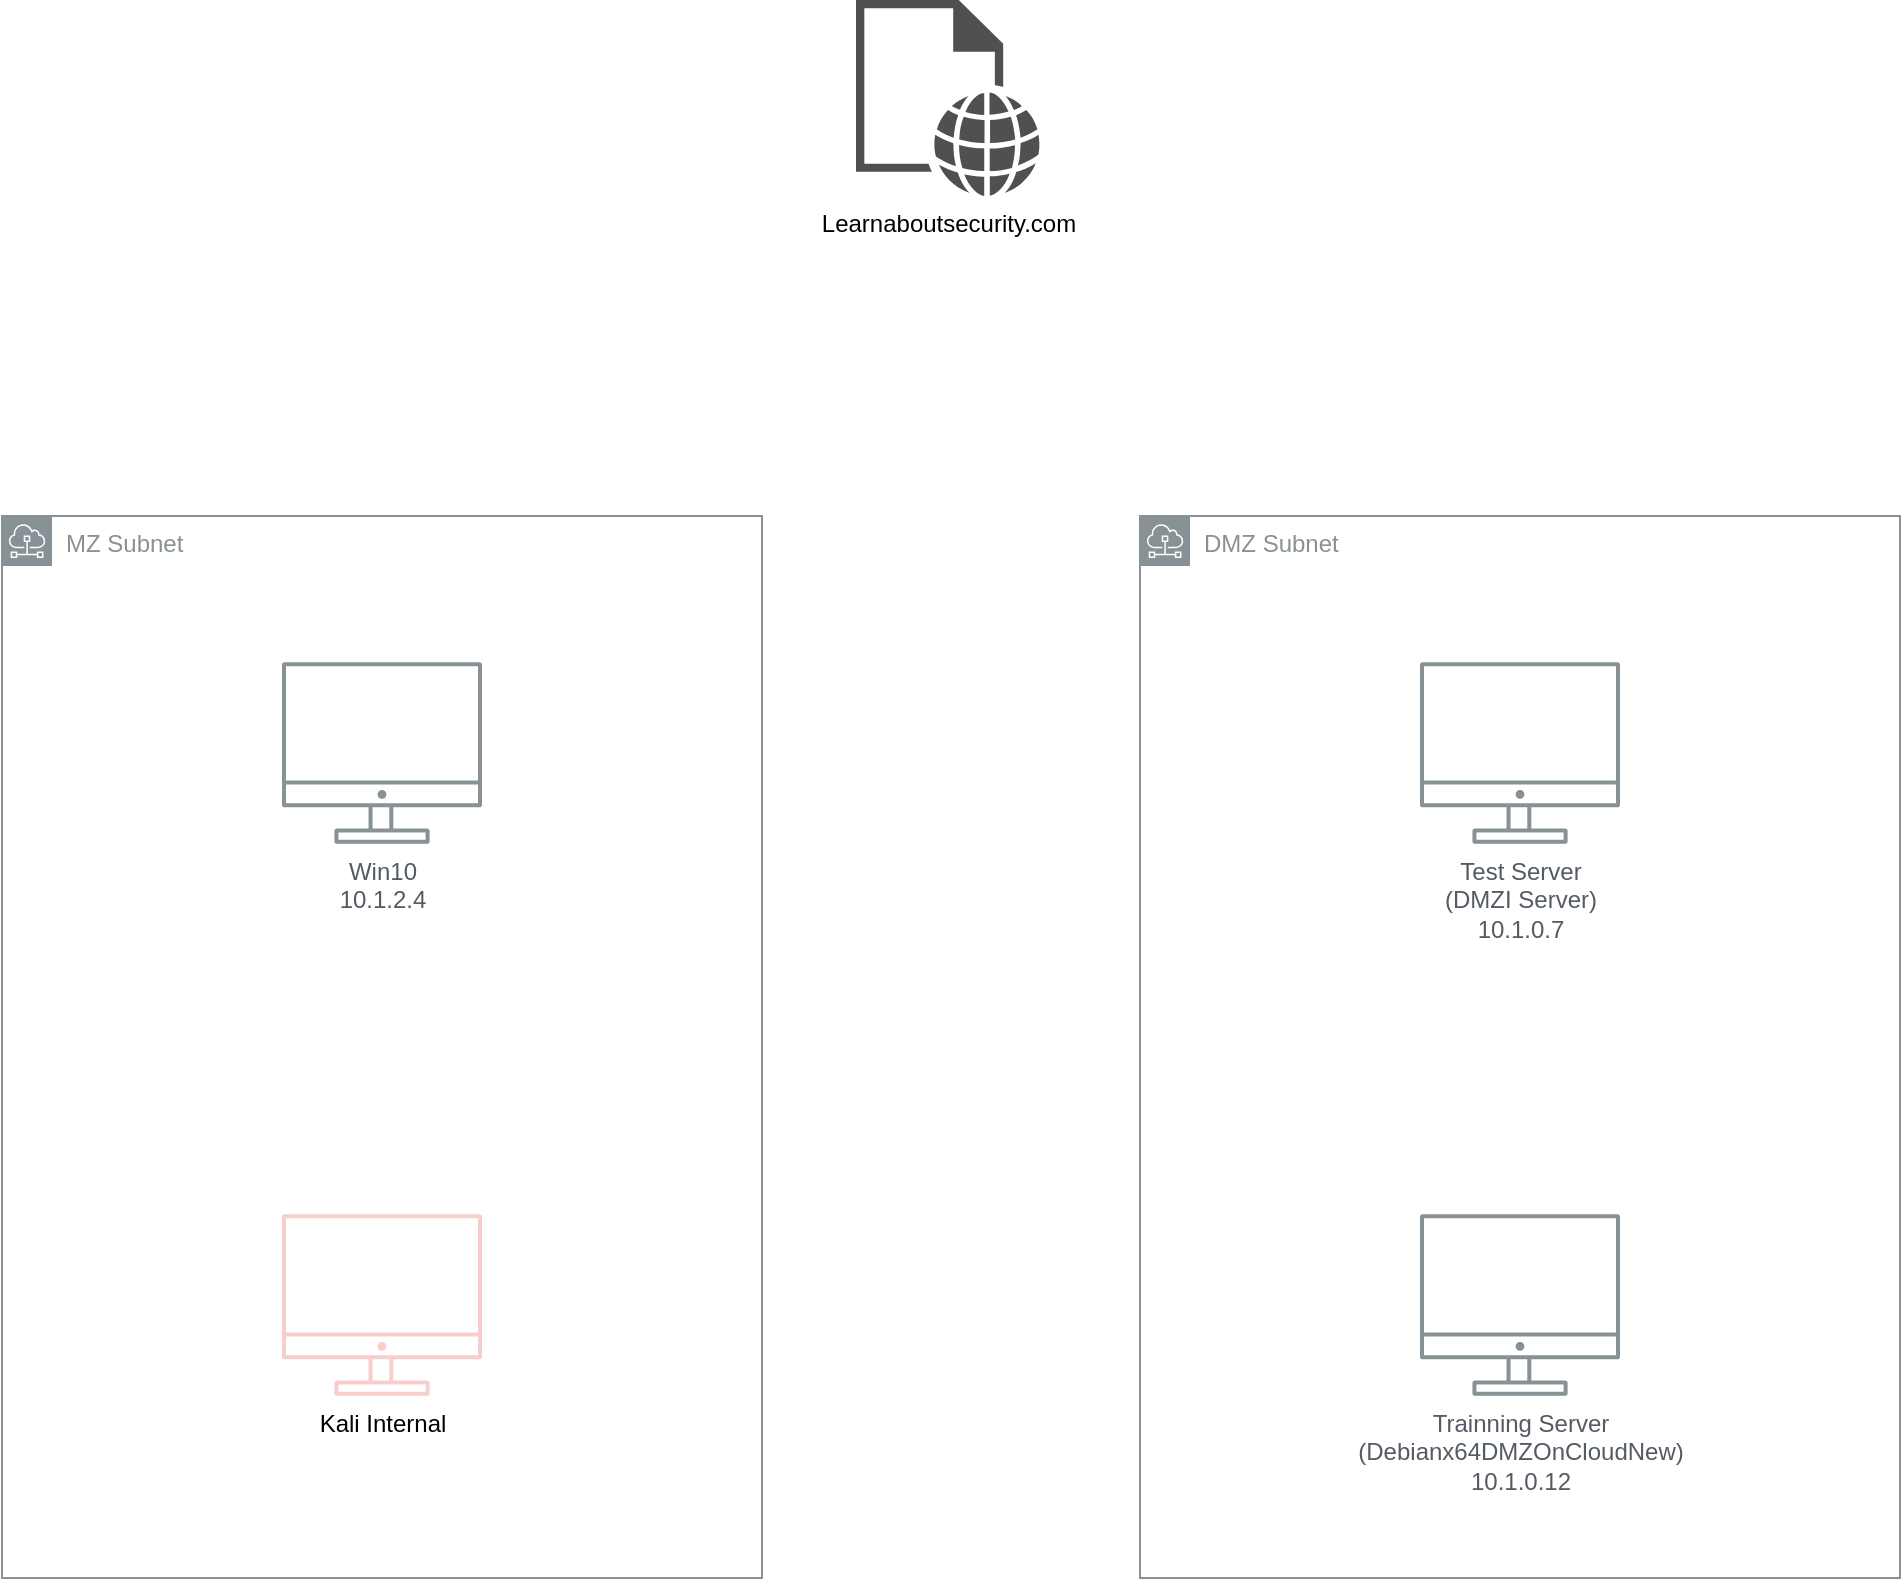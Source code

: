 <mxfile>
    <diagram id="1Jz8oR_5wm4aonG8cVpr" name="Page-1">
        <mxGraphModel dx="1066" dy="1031" grid="0" gridSize="10" guides="1" tooltips="1" connect="1" arrows="1" fold="1" page="0" pageScale="1" pageWidth="850" pageHeight="1100" math="0" shadow="0">
            <root>
                <mxCell id="0"/>
                <mxCell id="1" parent="0"/>
                <mxCell id="2" value="MZ Subnet" style="sketch=0;outlineConnect=0;gradientColor=none;html=1;whiteSpace=wrap;fontSize=12;fontStyle=0;shape=mxgraph.aws4.group;grIcon=mxgraph.aws4.group_subnet;strokeColor=#879196;fillColor=none;verticalAlign=top;align=left;spacingLeft=30;fontColor=#879196;dashed=0;" vertex="1" parent="1">
                    <mxGeometry x="155" y="44" width="380" height="531" as="geometry"/>
                </mxCell>
                <mxCell id="3" value="Win10&lt;br&gt;10.1.2.4" style="sketch=0;outlineConnect=0;gradientColor=none;fontColor=#545B64;strokeColor=none;fillColor=#879196;dashed=0;verticalLabelPosition=bottom;verticalAlign=top;align=center;html=1;fontSize=12;fontStyle=0;aspect=fixed;shape=mxgraph.aws4.illustration_desktop;pointerEvents=1" vertex="1" parent="1">
                    <mxGeometry x="295" y="117" width="100" height="91" as="geometry"/>
                </mxCell>
                <mxCell id="4" value="Kali Internal" style="sketch=0;outlineConnect=0;strokeColor=#b85450;fillColor=#f8cecc;dashed=0;verticalLabelPosition=bottom;verticalAlign=top;align=center;html=1;fontSize=12;fontStyle=0;aspect=fixed;shape=mxgraph.aws4.illustration_desktop;pointerEvents=1" vertex="1" parent="1">
                    <mxGeometry x="295" y="393" width="100" height="91" as="geometry"/>
                </mxCell>
                <mxCell id="5" value="DMZ Subnet" style="sketch=0;outlineConnect=0;gradientColor=none;html=1;whiteSpace=wrap;fontSize=12;fontStyle=0;shape=mxgraph.aws4.group;grIcon=mxgraph.aws4.group_subnet;strokeColor=#879196;fillColor=none;verticalAlign=top;align=left;spacingLeft=30;fontColor=#879196;dashed=0;" vertex="1" parent="1">
                    <mxGeometry x="724" y="44" width="380" height="531" as="geometry"/>
                </mxCell>
                <mxCell id="6" value="Test Server&lt;br&gt;(DMZI Server)&lt;br&gt;10.1.0.7" style="sketch=0;outlineConnect=0;gradientColor=none;fontColor=#545B64;strokeColor=none;fillColor=#879196;dashed=0;verticalLabelPosition=bottom;verticalAlign=top;align=center;html=1;fontSize=12;fontStyle=0;aspect=fixed;shape=mxgraph.aws4.illustration_desktop;pointerEvents=1" vertex="1" parent="1">
                    <mxGeometry x="864" y="117" width="100" height="91" as="geometry"/>
                </mxCell>
                <mxCell id="7" value="Trainning Server&lt;br&gt;(Debianx64DMZOnCloudNew)&lt;br&gt;10.1.0.12" style="sketch=0;outlineConnect=0;gradientColor=none;fontColor=#545B64;strokeColor=none;fillColor=#879196;dashed=0;verticalLabelPosition=bottom;verticalAlign=top;align=center;html=1;fontSize=12;fontStyle=0;aspect=fixed;shape=mxgraph.aws4.illustration_desktop;pointerEvents=1" vertex="1" parent="1">
                    <mxGeometry x="864" y="393" width="100" height="91" as="geometry"/>
                </mxCell>
                <mxCell id="9" value="Learnaboutsecurity.com" style="sketch=0;pointerEvents=1;shadow=0;dashed=0;html=1;strokeColor=none;fillColor=#505050;labelPosition=center;verticalLabelPosition=bottom;verticalAlign=top;outlineConnect=0;align=center;shape=mxgraph.office.concepts.web_page;" vertex="1" parent="1">
                    <mxGeometry x="582" y="-214" width="92" height="98" as="geometry"/>
                </mxCell>
            </root>
        </mxGraphModel>
    </diagram>
</mxfile>